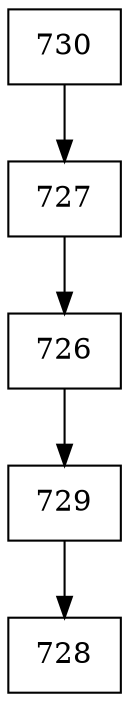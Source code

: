 digraph G {
  node [shape=record];
  node0 [label="{730}"];
  node0 -> node1;
  node1 [label="{727}"];
  node1 -> node2;
  node2 [label="{726}"];
  node2 -> node3;
  node3 [label="{729}"];
  node3 -> node4;
  node4 [label="{728}"];
}
